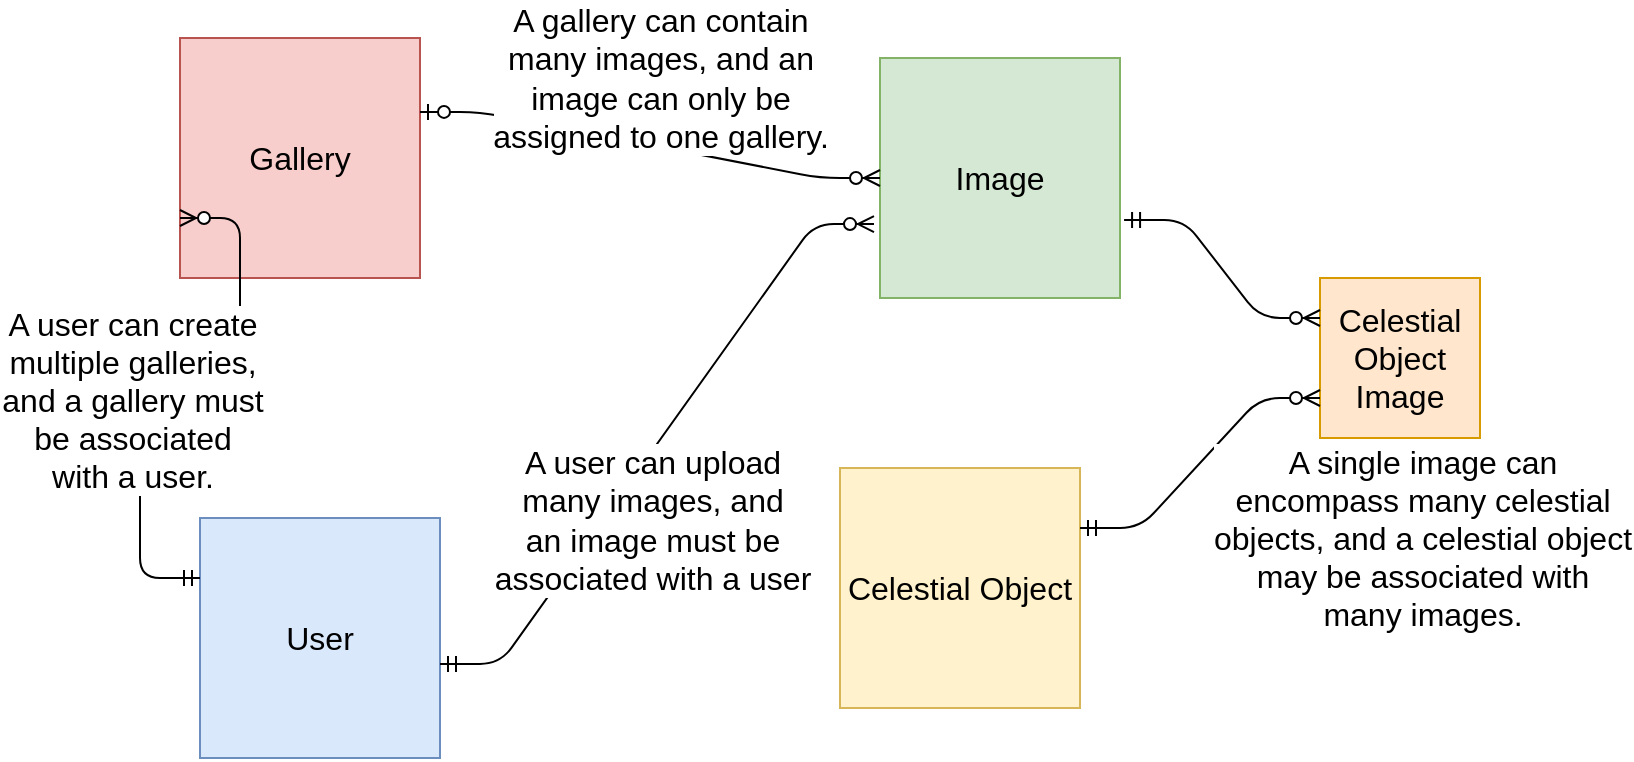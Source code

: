 <mxfile version="14.6.3"><diagram id="lzUdzeRGxXJBLZ7oACBx" name="Page-1"><mxGraphModel dx="1422" dy="763" grid="1" gridSize="10" guides="1" tooltips="1" connect="1" arrows="1" fold="1" page="1" pageScale="1" pageWidth="850" pageHeight="1100" math="0" shadow="0"><root><mxCell id="0"/><mxCell id="1" parent="0"/><mxCell id="QSsz5C80GXMNZgeWUKPd-99" value="User" style="whiteSpace=wrap;html=1;aspect=fixed;fontSize=16;fillColor=#dae8fc;strokeColor=#6c8ebf;" vertex="1" parent="1"><mxGeometry x="120" y="370" width="120" height="120" as="geometry"/></mxCell><mxCell id="QSsz5C80GXMNZgeWUKPd-100" value="Gallery" style="whiteSpace=wrap;html=1;aspect=fixed;fontSize=16;fillColor=#f8cecc;strokeColor=#b85450;" vertex="1" parent="1"><mxGeometry x="110" y="130" width="120" height="120" as="geometry"/></mxCell><mxCell id="QSsz5C80GXMNZgeWUKPd-101" value="Celestial Object" style="whiteSpace=wrap;html=1;aspect=fixed;fontSize=16;fillColor=#fff2cc;strokeColor=#d6b656;" vertex="1" parent="1"><mxGeometry x="440" y="345" width="120" height="120" as="geometry"/></mxCell><mxCell id="QSsz5C80GXMNZgeWUKPd-102" value="&lt;div style=&quot;font-size: 16px;&quot;&gt;Image&lt;/div&gt;" style="whiteSpace=wrap;html=1;aspect=fixed;fontSize=16;fillColor=#d5e8d4;strokeColor=#82b366;" vertex="1" parent="1"><mxGeometry x="460" y="140" width="120" height="120" as="geometry"/></mxCell><mxCell id="QSsz5C80GXMNZgeWUKPd-103" value="&lt;div&gt;Celestial&lt;/div&gt;&lt;div&gt;Object&lt;/div&gt;&lt;div&gt;Image&lt;br&gt;&lt;/div&gt;" style="whiteSpace=wrap;html=1;aspect=fixed;fontSize=16;fillColor=#ffe6cc;strokeColor=#d79b00;" vertex="1" parent="1"><mxGeometry x="680" y="250" width="80" height="80" as="geometry"/></mxCell><mxCell id="QSsz5C80GXMNZgeWUKPd-104" value="" style="edgeStyle=entityRelationEdgeStyle;fontSize=12;html=1;endArrow=ERzeroToMany;startArrow=ERzeroToOne;exitX=1;exitY=0.308;exitDx=0;exitDy=0;endFill=1;exitPerimeter=0;" edge="1" parent="1" source="QSsz5C80GXMNZgeWUKPd-100" target="QSsz5C80GXMNZgeWUKPd-102"><mxGeometry width="100" height="100" relative="1" as="geometry"><mxPoint x="610" y="140" as="sourcePoint"/><mxPoint x="370" y="127" as="targetPoint"/></mxGeometry></mxCell><mxCell id="QSsz5C80GXMNZgeWUKPd-115" value="A gallery can contain&lt;br&gt;many images, and an&lt;br&gt;image can only be&lt;br&gt;assigned to one gallery." style="edgeLabel;html=1;align=center;verticalAlign=middle;resizable=0;points=[];fontSize=16;" vertex="1" connectable="0" parent="QSsz5C80GXMNZgeWUKPd-104"><mxGeometry x="-0.114" relative="1" as="geometry"><mxPoint x="18" y="-31" as="offset"/></mxGeometry></mxCell><mxCell id="QSsz5C80GXMNZgeWUKPd-105" value="" style="edgeStyle=entityRelationEdgeStyle;fontSize=12;html=1;endArrow=ERzeroToMany;startArrow=ERmandOne;entryX=0;entryY=0.75;entryDx=0;entryDy=0;exitX=0;exitY=0.25;exitDx=0;exitDy=0;" edge="1" parent="1" source="QSsz5C80GXMNZgeWUKPd-99" target="QSsz5C80GXMNZgeWUKPd-100"><mxGeometry width="100" height="100" relative="1" as="geometry"><mxPoint x="250" y="280" as="sourcePoint"/><mxPoint x="120" y="340" as="targetPoint"/></mxGeometry></mxCell><mxCell id="QSsz5C80GXMNZgeWUKPd-114" value="A user can create&lt;br&gt;multiple galleries,&lt;br&gt;and a gallery must&lt;br&gt;be associated&lt;br&gt;with a user." style="edgeLabel;html=1;align=center;verticalAlign=middle;resizable=0;points=[];fontSize=16;" vertex="1" connectable="0" parent="QSsz5C80GXMNZgeWUKPd-105"><mxGeometry x="0.024" y="-1" relative="1" as="geometry"><mxPoint x="-33" as="offset"/></mxGeometry></mxCell><mxCell id="QSsz5C80GXMNZgeWUKPd-106" value="" style="edgeStyle=entityRelationEdgeStyle;fontSize=12;html=1;endArrow=ERzeroToMany;startArrow=ERmandOne;exitX=1;exitY=0.608;exitDx=0;exitDy=0;exitPerimeter=0;entryX=-0.025;entryY=0.692;entryDx=0;entryDy=0;entryPerimeter=0;" edge="1" parent="1" source="QSsz5C80GXMNZgeWUKPd-99" target="QSsz5C80GXMNZgeWUKPd-102"><mxGeometry width="100" height="100" relative="1" as="geometry"><mxPoint x="330" y="390.0" as="sourcePoint"/><mxPoint x="329.04" y="197.04" as="targetPoint"/></mxGeometry></mxCell><mxCell id="QSsz5C80GXMNZgeWUKPd-111" value="&lt;div&gt;A user can upload&lt;/div&gt;&lt;div&gt;many images, and&lt;/div&gt;&lt;div&gt;an image must be&lt;/div&gt;&lt;div&gt;associated with a user&lt;/div&gt;" style="edgeLabel;html=1;align=center;verticalAlign=middle;resizable=0;points=[];fontSize=16;" vertex="1" connectable="0" parent="QSsz5C80GXMNZgeWUKPd-106"><mxGeometry x="-0.045" y="1" relative="1" as="geometry"><mxPoint x="2" y="32" as="offset"/></mxGeometry></mxCell><mxCell id="QSsz5C80GXMNZgeWUKPd-107" value="" style="edgeStyle=entityRelationEdgeStyle;fontSize=12;html=1;endArrow=ERzeroToMany;startArrow=ERmandOne;exitX=1;exitY=0.25;exitDx=0;exitDy=0;entryX=0;entryY=0.75;entryDx=0;entryDy=0;" edge="1" parent="1" source="QSsz5C80GXMNZgeWUKPd-101" target="QSsz5C80GXMNZgeWUKPd-103"><mxGeometry width="100" height="100" relative="1" as="geometry"><mxPoint x="560" y="450" as="sourcePoint"/><mxPoint x="660" y="350" as="targetPoint"/></mxGeometry></mxCell><mxCell id="QSsz5C80GXMNZgeWUKPd-108" value="" style="edgeStyle=entityRelationEdgeStyle;fontSize=12;html=1;endArrow=ERzeroToMany;startArrow=ERmandOne;exitX=1.017;exitY=0.675;exitDx=0;exitDy=0;entryX=0;entryY=0.25;entryDx=0;entryDy=0;exitPerimeter=0;" edge="1" parent="1" source="QSsz5C80GXMNZgeWUKPd-102" target="QSsz5C80GXMNZgeWUKPd-103"><mxGeometry width="100" height="100" relative="1" as="geometry"><mxPoint x="540" y="210" as="sourcePoint"/><mxPoint x="650" y="150" as="targetPoint"/></mxGeometry></mxCell><mxCell id="QSsz5C80GXMNZgeWUKPd-112" value="A single image can&lt;br&gt;&lt;div&gt;encompass many celestial&lt;/div&gt;&lt;div&gt;objects, and a celestial object&lt;br&gt;&lt;/div&gt;may be associated with&lt;br&gt;many images." style="edgeLabel;html=1;align=center;verticalAlign=middle;resizable=0;points=[];fontSize=16;" vertex="1" connectable="0" parent="QSsz5C80GXMNZgeWUKPd-108"><mxGeometry x="-0.025" y="2" relative="1" as="geometry"><mxPoint x="99" y="137" as="offset"/></mxGeometry></mxCell></root></mxGraphModel></diagram></mxfile>